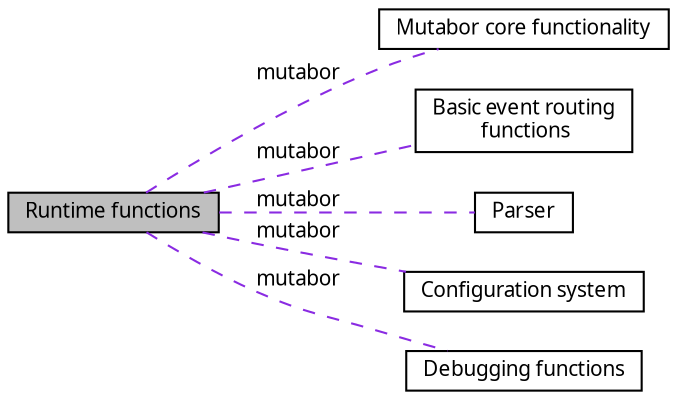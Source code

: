 digraph "Runtime functions"
{
  edge [fontname="Sans",fontsize="10",labelfontname="Sans",labelfontsize="10"];
  node [fontname="Sans",fontsize="10",shape=record];
  rankdir=LR;
  Node0 [label="Runtime functions",height=0.2,width=0.4,color="black", fillcolor="grey75", style="filled", fontcolor="black"];
  Node1 [label="Mutabor core functionality",height=0.2,width=0.4,color="black", fillcolor="white", style="filled",URL="$d9/d7c/group__kernel.html",tooltip="This group contains the functions that deal with the core idea of Mutabor: Parse Mutabor source files..."];
  Node4 [label="Basic event routing\l functions",height=0.2,width=0.4,color="black", fillcolor="white", style="filled",URL="$d5/dee/group__route.html",tooltip="This group contains functions and classes that can be used to set up a generic event routing..."];
  Node3 [label="Parser",height=0.2,width=0.4,color="black", fillcolor="white", style="filled",URL="$dd/d21/group__Parser.html",tooltip=" "];
  Node5 [label="Configuration system",height=0.2,width=0.4,color="black", fillcolor="white", style="filled",URL="$d1/d44/group__config.html",tooltip="Save and restore configuration of boxes and routes. "];
  Node2 [label="Debugging functions",height=0.2,width=0.4,color="black", fillcolor="white", style="filled",URL="$de/db7/group__debug.html",tooltip="This group contains the functions that are used to help debugging of Mutabor. "];
  Node0->Node1 [shape=plaintext, label="mutabor", color="blueviolet", dir="none", style="dashed"];
  Node0->Node2 [shape=plaintext, label="mutabor", color="blueviolet", dir="none", style="dashed"];
  Node0->Node3 [shape=plaintext, label="mutabor", color="blueviolet", dir="none", style="dashed"];
  Node0->Node4 [shape=plaintext, label="mutabor", color="blueviolet", dir="none", style="dashed"];
  Node0->Node5 [shape=plaintext, label="mutabor", color="blueviolet", dir="none", style="dashed"];
}
